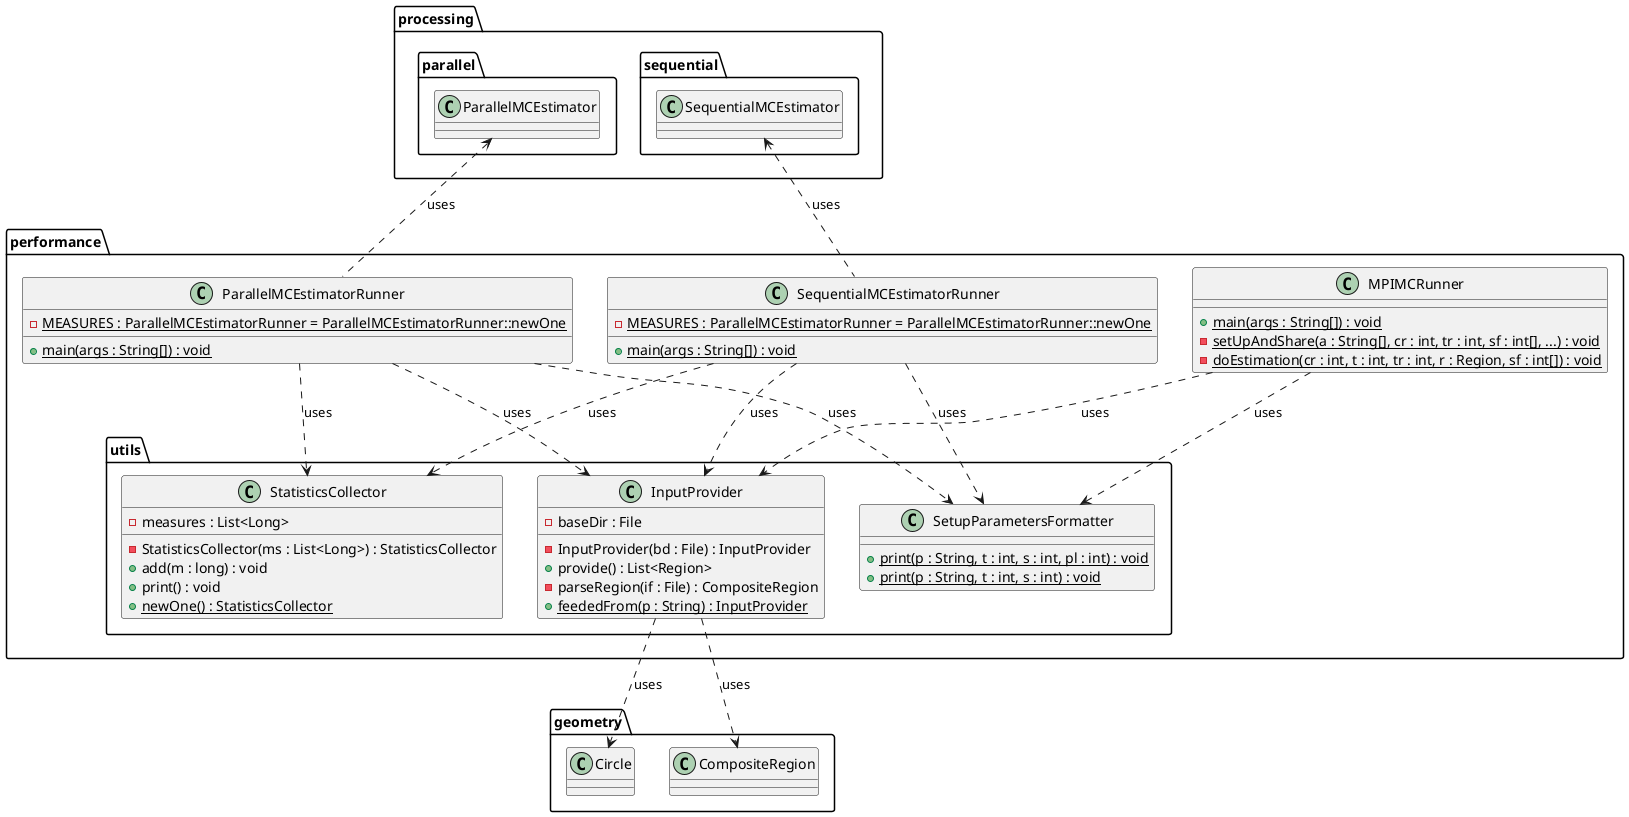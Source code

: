 @startuml

'package "com.fasterxml.jackson.databind" {
'  class ObjectMapper {
'    + readTree(f : File) : JsonNode
'  }
'
'  class JsonNode {
'    + isArray() : boolean
'    + get(p : String) : JsonNode
'    + asDouble() : double
'  }
'}

package "geometry" {
  class Circle
  class CompositeRegion
}

'package "processing.mpi" {
'  class MPIMCCoordinator
'  class MPIMCEstimator
'}

package "processing.parallel" {
  class ParallelMCEstimator
}

package "processing.sequential" {
  class SequentialMCEstimator
}

package "performance" {
  package "utils" {
    class InputProvider {
      - baseDir : File
      - InputProvider(bd : File) : InputProvider
      + provide() : List<Region>
      - parseRegion(if : File) : CompositeRegion
      + {static} feededFrom(p : String) : InputProvider
    }
'    InputProvider ..> ObjectMapper : uses
'    InputProvider ..> JsonNode : uses
    InputProvider ..> Circle : uses
    InputProvider ..> CompositeRegion : uses

    class SetupParametersFormatter {
      + {static} print(p : String, t : int, s : int, pl : int) : void
      + {static} print(p : String, t : int, s : int) : void
    }

    class StatisticsCollector {
      - measures : List<Long>
      - StatisticsCollector(ms : List<Long>) : StatisticsCollector
      + add(m : long) : void
      + print() : void
      + {static} newOne() : StatisticsCollector
    }
  }

  class MPIMCRunner {
    + {static} main(args : String[]) : void
    - {static} setUpAndShare(a : String[], cr : int, tr : int, sf : int[], ...) : void
    - {static} doEstimation(cr : int, t : int, tr : int, r : Region, sf : int[]) : void
  }
  MPIMCRunner ..> InputProvider : uses
  MPIMCRunner ..> SetupParametersFormatter : uses
'  MPIMCRunner ..> MPI : uses
'  MPIMCRunner ..> Intracom : uses

  class ParallelMCEstimatorRunner {
    - {static} MEASURES : ParallelMCEstimatorRunner = ParallelMCEstimatorRunner::newOne
    + {static} main(args : String[]) : void
  }
  ParallelMCEstimatorRunner ..> InputProvider : uses
  ParallelMCEstimatorRunner ..> SetupParametersFormatter : uses
  ParallelMCEstimatorRunner ..> StatisticsCollector : uses
  ParallelMCEstimatorRunner .up.> ParallelMCEstimator : uses

  class SequentialMCEstimatorRunner {
    - {static} MEASURES : ParallelMCEstimatorRunner = ParallelMCEstimatorRunner::newOne
    + {static} main(args : String[]) : void
  }
  SequentialMCEstimatorRunner ..> InputProvider : uses
  SequentialMCEstimatorRunner ..> SetupParametersFormatter : uses
  SequentialMCEstimatorRunner ..> StatisticsCollector : uses
  SequentialMCEstimatorRunner .up.> SequentialMCEstimator : uses
}

@enduml